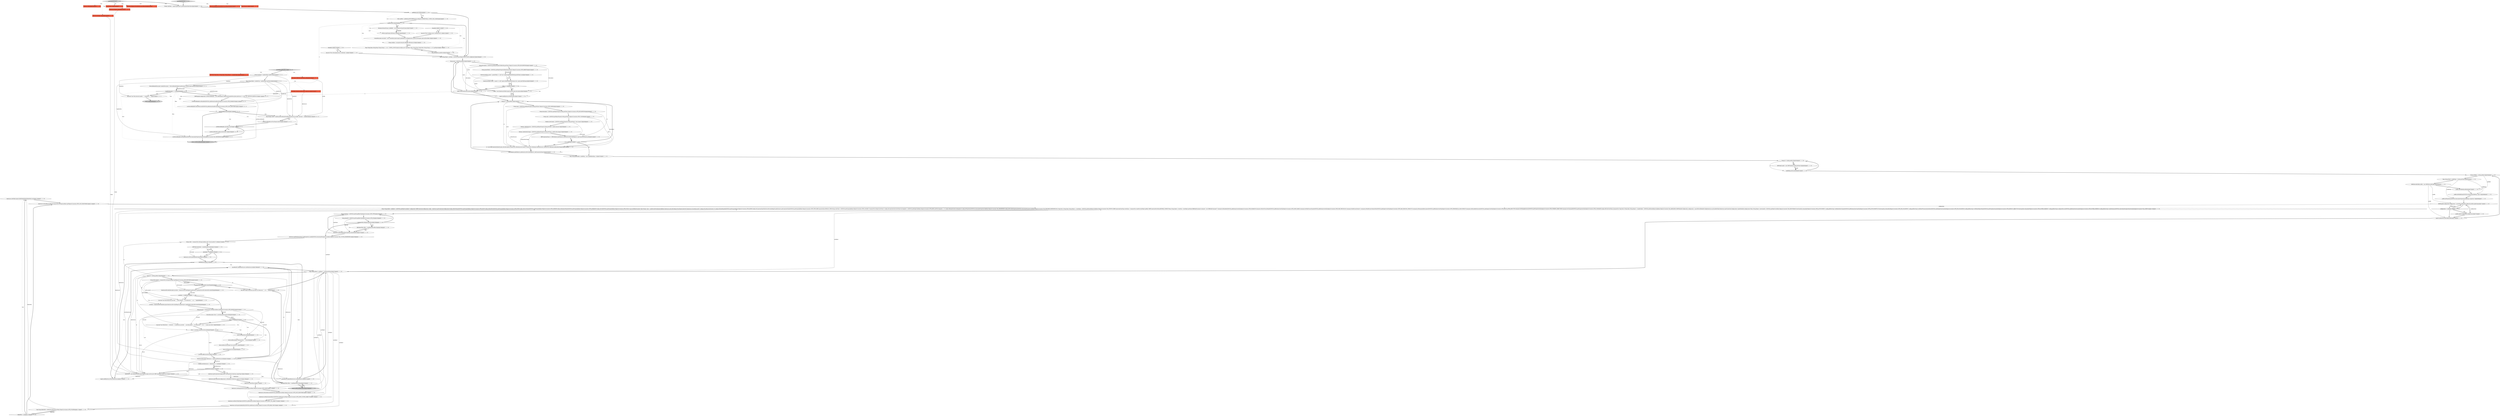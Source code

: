 digraph {
1 [style = filled, label = "dataSource.setFolder(registry.findFolderByPath(folderPath,true))@@@119@@@['1', '1', '0']", fillcolor = white, shape = ellipse image = "AAA0AAABBB1BBB"];
62 [style = filled, label = "DataSourceFolder folder = parent == null? registry.findFolderByPath(name,true): parent.getChild(name)@@@34@@@['1', '1', '0']", fillcolor = white, shape = ellipse image = "AAA0AAABBB1BBB"];
13 [style = filled, label = "DBWNetworkProfile profile = new DBWNetworkProfile()@@@66@@@['1', '1', '0']", fillcolor = white, shape = ellipse image = "AAA0AAABBB1BBB"];
0 [style = filled, label = "secureProperties.putAll(res)@@@20@@@['1', '1', '0']", fillcolor = white, shape = ellipse image = "AAA0AAABBB1BBB"];
10 [style = filled, label = "String id = conMap.getKey()@@@80@@@['1', '1', '0']", fillcolor = white, shape = ellipse image = "AAA0AAABBB1BBB"];
51 [style = filled, label = "ByteArrayOutputStream credBuffer = new ByteArrayOutputStream()@@@7@@@['1', '1', '0']", fillcolor = white, shape = ellipse image = "AAA0AAABBB1BBB"];
63 [style = filled, label = "DataSourceRegistry.ParseResults parseResults@@@2@@@['1', '1', '0']", fillcolor = tomato, shape = box image = "AAA0AAABBB1BBB"];
70 [style = filled, label = "registry.addSavedFilter(filter)@@@206@@@['1', '1', '0']", fillcolor = lightgray, shape = ellipse image = "AAA0AAABBB1BBB"];
89 [style = filled, label = "!CommonUtils.isEmpty(typeName)@@@185@@@['1', '1', '0']", fillcolor = white, shape = diamond image = "AAA0AAABBB1BBB"];
106 [style = filled, label = "parseDataSources['0', '1', '0']", fillcolor = lightgray, shape = diamond image = "AAA0AAABBB2BBB"];
35 [style = filled, label = "folder = new DataSourceFolder(registry,parent,name,description)@@@36@@@['1', '1', '0']", fillcolor = white, shape = ellipse image = "AAA0AAABBB1BBB"];
95 [style = filled, label = "driver.setDriverClassName(\"java.sql.Driver\")@@@98@@@['1', '1', '0']", fillcolor = white, shape = ellipse image = "AAA0AAABBB1BBB"];
3 [style = filled, label = "dataSource.setSavePassword(JSONUtils.getBoolean(conObject,RegistryConstants.ATTR_SAVE_PASSWORD))@@@113@@@['1', '1', '0']", fillcolor = white, shape = ellipse image = "AAA0AAABBB1BBB"];
76 [style = filled, label = "log.error(\"Error decrypting secure credentials\",e)@@@23@@@['1', '1', '0']", fillcolor = white, shape = ellipse image = "AAA0AAABBB1BBB"];
124 [style = filled, label = "curNetworkHandler.setEnabled(JSONUtils.getBoolean(handlerCfg,RegistryConstants.ATTR_ENABLED))@@@12@@@['0', '0', '1']", fillcolor = white, shape = ellipse image = "AAA0AAABBB3BBB"];
65 [style = filled, label = "ct = new DBPConnectionType(id,name,color,description,CommonUtils.toBoolean(autoCommit),CommonUtils.toBoolean(confirmExecute),CommonUtils.toBoolean(confirmDataChange))@@@53@@@['1', '1', '0']", fillcolor = white, shape = ellipse image = "AAA0AAABBB1BBB"];
75 [style = filled, label = "ct == null@@@52@@@['1', '1', '0']", fillcolor = white, shape = diamond image = "AAA0AAABBB1BBB"];
43 [style = filled, label = "dataSource = new DataSourceDescriptor(registry,origin,id,driver,new DBPConnectionConfiguration())@@@105@@@['1', '1', '0']", fillcolor = white, shape = ellipse image = "AAA0AAABBB1BBB"];
100 [style = filled, label = "provider = (DataSourceProviderDescriptor)DataSourceProviderRegistry.getInstance().makeFakeProvider(dsProviderID)@@@89@@@['1', '1', '0']", fillcolor = white, shape = ellipse image = "AAA0AAABBB1BBB"];
105 [style = filled, label = "Map<String,Object> conObject = conMap.getValue()@@@79@@@['1', '1', '0']", fillcolor = white, shape = ellipse image = "AAA0AAABBB1BBB"];
80 [style = filled, label = "String id = vmMap.getKey()@@@59@@@['1', '1', '0']", fillcolor = white, shape = ellipse image = "AAA0AAABBB1BBB"];
101 [style = filled, label = "newDataSource@@@196@@@['1', '1', '0']", fillcolor = white, shape = diamond image = "AAA0AAABBB1BBB"];
28 [style = filled, label = "dataSource.setConnectionReadOnly(JSONUtils.getBoolean(conObject,RegistryConstants.ATTR_READ_ONLY))@@@116@@@['1', '1', '0']", fillcolor = white, shape = ellipse image = "AAA0AAABBB1BBB"];
2 [style = filled, label = "log.warn(\"Can't find driver \" + driverId + \" in datasource provider \" + provider.getId() + \" for datasource '\" + id + \"'. Create new driver\")@@@94@@@['1', '1', '0']", fillcolor = white, shape = ellipse image = "AAA0AAABBB1BBB"];
61 [style = filled, label = "DBVModel dbvModel = modelMap.get(vmID)@@@192@@@['1', '1', '0']", fillcolor = white, shape = ellipse image = "AAA0AAABBB1BBB"];
37 [style = filled, label = "modelMap.put(id,model)@@@61@@@['1', '1', '0']", fillcolor = white, shape = ellipse image = "AAA0AAABBB1BBB"];
128 [style = filled, label = "final String(( creds = readSecuredCredentials(handlerCfg,dataSource,profile,\"network/\" + handlerId)@@@15@@@['0', '0', '1']", fillcolor = white, shape = ellipse image = "AAA0AAABBB3BBB"];
58 [style = filled, label = "DataSourceRegistry.ParseResults parseResults@@@2@@@['1', '0', '0']", fillcolor = tomato, shape = box image = "AAA0AAABBB1BBB"];
47 [style = filled, label = "DBVModel model = new DBVModel(id,vmMap.getValue())@@@60@@@['1', '1', '0']", fillcolor = white, shape = ellipse image = "AAA0AAABBB1BBB"];
53 [style = filled, label = "driver.setTemporary(true)@@@99@@@['1', '1', '0']", fillcolor = white, shape = ellipse image = "AAA0AAABBB1BBB"];
57 [style = filled, label = "InputStream is@@@2@@@['1', '0', '0']", fillcolor = tomato, shape = box image = "AAA0AAABBB1BBB"];
93 [style = filled, label = "parseResults.addedDataSources.add(dataSource)@@@198@@@['1', '1', '0']", fillcolor = white, shape = ellipse image = "AAA0AAABBB1BBB"];
34 [style = filled, label = "DBSObjectFilter filter = readObjectFiler(ctMap)@@@205@@@['1', '1', '0']", fillcolor = white, shape = ellipse image = "AAA0AAABBB1BBB"];
41 [style = filled, label = "ContentEncrypter encrypter = new ContentEncrypter(registry.getPlatform().getApplication().getSecureStorage().getLocalSecretKey())@@@14@@@['1', '1', '0']", fillcolor = white, shape = ellipse image = "AAA0AAABBB1BBB"];
6 [style = filled, label = "newDataSource@@@104@@@['1', '1', '0']", fillcolor = white, shape = diamond image = "AAA0AAABBB1BBB"];
8 [style = filled, label = "{Map<String,Object> cfgObject = JSONUtils.getObject(conObject,\"configuration\")DBPConnectionConfiguration config = dataSource.getConnectionConfiguration()config.setHostName(JSONUtils.getString(cfgObject,RegistryConstants.ATTR_HOST))config.setHostPort(JSONUtils.getString(cfgObject,RegistryConstants.ATTR_PORT))config.setServerName(JSONUtils.getString(cfgObject,RegistryConstants.ATTR_SERVER))config.setDatabaseName(JSONUtils.getString(cfgObject,RegistryConstants.ATTR_DATABASE))config.setUrl(JSONUtils.getString(cfgObject,RegistryConstants.ATTR_URL))if (!passwordReadCanceled) {final String(( creds = readSecuredCredentials(cfgObject,dataSource,null,null)config.setUserName(creds(0()if (dataSource.isSavePassword()) {config.setUserPassword(creds(1()}}config.setClientHomeId(JSONUtils.getString(cfgObject,RegistryConstants.ATTR_HOME))config.setConnectionType(DataSourceProviderRegistry.getInstance().getConnectionType(JSONUtils.getString(cfgObject,RegistryConstants.ATTR_TYPE),DBPConnectionType.DEFAULT_TYPE))String colorValue = JSONUtils.getString(cfgObject,RegistryConstants.ATTR_COLOR)if (!CommonUtils.isEmpty(colorValue)) {config.setConnectionColor(colorValue)}int keepAlive = JSONUtils.getInteger(cfgObject,RegistryConstants.ATTR_KEEP_ALIVE)if (keepAlive > 0) {config.setKeepAliveInterval(keepAlive)}config.setProperties(JSONUtils.deserializeProperties(cfgObject,RegistryConstants.TAG_PROPERTIES))config.setProviderProperties(JSONUtils.deserializeProperties(cfgObject,RegistryConstants.TAG_PROVIDER_PROPERTIES))for (Map.Entry<String,Map<String,Object>> eventObject : JSONUtils.getNestedObjects(cfgObject,RegistryConstants.TAG_EVENTS)){DBPConnectionEventType eventType = CommonUtils.valueOf(,eventObject.getKey(),DBPConnectionEventType.BEFORE_CONNECT)Map<String,Object> eventCfg = eventObject.getValue()DBRShellCommand command = new DBRShellCommand(\"\")command.setEnabled(JSONUtils.getBoolean(eventCfg,RegistryConstants.ATTR_ENABLED))command.setShowProcessPanel(JSONUtils.getBoolean(eventCfg,RegistryConstants.ATTR_SHOW_PANEL))command.setWaitProcessFinish(JSONUtils.getBoolean(eventCfg,RegistryConstants.ATTR_WAIT_PROCESS))if (command.isWaitProcessFinish()) {command.setWaitProcessTimeoutMs(JSONUtils.getInteger(eventCfg,RegistryConstants.ATTR_WAIT_PROCESS_TIMEOUT))}command.setTerminateAtDisconnect(JSONUtils.getBoolean(eventCfg,RegistryConstants.ATTR_TERMINATE_AT_DISCONNECT))command.setPauseAfterExecute(JSONUtils.getInteger(eventCfg,RegistryConstants.ATTR_PAUSE_AFTER_EXECUTE))command.setWorkingDirectory(JSONUtils.getString(eventCfg,RegistryConstants.ATTR_WORKING_DIRECTORY))command.setCommand(JSONUtils.getString(eventCfg,RegistryConstants.ATTR_COMMAND))config.setEvent(eventType,command)}for (Map.Entry<String,Map<String,Object>> handlerObject : JSONUtils.getNestedObjects(cfgObject,RegistryConstants.TAG_HANDLERS)){DBWHandlerConfiguration configuration = parseNetworkHandlerConfig(dataSource,null,handlerObject)dataSource.getConnectionConfiguration().updateHandler(configuration)}Map<String,Object> bootstrapCfg = JSONUtils.getObject(conObject,RegistryConstants.TAG_BOOTSTRAP)if (bootstrapCfg.containsKey(RegistryConstants.ATTR_AUTOCOMMIT)) {config.getBootstrap().setDefaultAutoCommit(JSONUtils.getBoolean(bootstrapCfg,RegistryConstants.ATTR_AUTOCOMMIT))}if (bootstrapCfg.containsKey(RegistryConstants.ATTR_TXN_ISOLATION)) {config.getBootstrap().setDefaultTransactionIsolation(JSONUtils.getInteger(bootstrapCfg,RegistryConstants.ATTR_TXN_ISOLATION))}config.getBootstrap().setDefaultObjectName(JSONUtils.getString(bootstrapCfg,RegistryConstants.ATTR_DEFAULT_OBJECT))if (bootstrapCfg.containsKey(RegistryConstants.ATTR_IGNORE_ERRORS)) {config.getBootstrap().setIgnoreErrors(JSONUtils.getBoolean(bootstrapCfg,RegistryConstants.ATTR_IGNORE_ERRORS))}config.getBootstrap().setInitQueries(JSONUtils.deserializeStringList(bootstrapCfg,RegistryConstants.TAG_QUERY))}@@@122@@@['1', '1', '0']", fillcolor = white, shape = ellipse image = "AAA0AAABBB1BBB"];
23 [style = filled, label = "Map<String,Map<String,Map<String,String>>> res = CONFIG_GSON.fromJson(credJson,new TypeToken<Map<String,Map<String,Map<String,String>>>>(){}.getType())@@@17@@@['1', '1', '0']", fillcolor = white, shape = ellipse image = "AAA0AAABBB1BBB"];
60 [style = filled, label = "Map<String,DBVModel> modelMap = new LinkedHashMap<>()@@@57@@@['1', '1', '0']", fillcolor = white, shape = ellipse image = "AAA0AAABBB1BBB"];
87 [style = filled, label = "folderPath != null@@@118@@@['1', '1', '0']", fillcolor = white, shape = diamond image = "AAA0AAABBB1BBB"];
71 [style = filled, label = "credFile.exists()@@@6@@@['1', '1', '0']", fillcolor = white, shape = diamond image = "AAA0AAABBB1BBB"];
4 [style = filled, label = "String objectID = JSONUtils.getString(filterCfg,RegistryConstants.ATTR_ID)@@@184@@@['1', '1', '0']", fillcolor = white, shape = ellipse image = "AAA0AAABBB1BBB"];
52 [style = filled, label = "String description = JSONUtils.getObjectProperty(ctMap.getValue(),RegistryConstants.ATTR_DESCRIPTION)@@@46@@@['1', '1', '0']", fillcolor = white, shape = ellipse image = "AAA0AAABBB1BBB"];
77 [style = filled, label = "String vmID = CommonUtils.toString(conObject.get(\"virtual-model-id\"),id)@@@191@@@['1', '1', '0']", fillcolor = white, shape = ellipse image = "AAA0AAABBB1BBB"];
24 [style = filled, label = "driver == null@@@93@@@['1', '1', '0']", fillcolor = white, shape = diamond image = "AAA0AAABBB1BBB"];
64 [style = filled, label = "dataSource.getConnectionConfiguration().setHandlers(Collections.emptyList())@@@109@@@['1', '1', '0']", fillcolor = white, shape = ellipse image = "AAA0AAABBB1BBB"];
19 [style = filled, label = "dataSource.setName(JSONUtils.getString(conObject,RegistryConstants.ATTR_NAME))@@@112@@@['1', '1', '0']", fillcolor = white, shape = ellipse image = "AAA0AAABBB1BBB"];
83 [style = filled, label = "log.warn(\"Empty datasource provider for datasource '\" + id + \"'\")@@@83@@@['1', '1', '0']", fillcolor = white, shape = ellipse image = "AAA0AAABBB1BBB"];
84 [style = filled, label = "Map<String,Object> jsonMap = JSONUtils.parseMap(CONFIG_GSON,configReader)@@@28@@@['1', '1', '0']", fillcolor = white, shape = ellipse image = "AAA0AAABBB1BBB"];
16 [style = filled, label = "Boolean autoCommit = JSONUtils.getObjectProperty(ctMap.getValue(),\"auto-commit\")@@@48@@@['1', '1', '0']", fillcolor = white, shape = ellipse image = "AAA0AAABBB1BBB"];
107 [style = filled, label = "boolean refresh@@@2@@@['0', '1', '0']", fillcolor = tomato, shape = box image = "AAA0AAABBB2BBB"];
99 [style = filled, label = "IFile credFile = mdFolder.getFile(DBPDataSourceRegistry.CREDENTIALS_CONFIG_FILE_NAME)@@@5@@@['1', '1', '0']", fillcolor = white, shape = ellipse image = "AAA0AAABBB1BBB"];
56 [style = filled, label = "String parentFolder = JSONUtils.getObjectProperty(folderMap.getValue(),RegistryConstants.ATTR_PARENT)@@@32@@@['1', '1', '0']", fillcolor = white, shape = ellipse image = "AAA0AAABBB1BBB"];
82 [style = filled, label = "DBSObjectFilter filter = readObjectFiler(filterCfg)@@@186@@@['1', '1', '0']", fillcolor = white, shape = ellipse image = "AAA0AAABBB1BBB"];
117 [style = filled, label = "log.warn(\"Can't find network handler '\" + handlerId + \"'\")@@@7@@@['0', '0', '1']", fillcolor = white, shape = ellipse image = "AAA0AAABBB3BBB"];
22 [style = filled, label = "DBWHandlerConfiguration configuration = parseNetworkHandlerConfig(null,profile,handlerMap)@@@71@@@['1', '1', '0']", fillcolor = white, shape = ellipse image = "AAA0AAABBB1BBB"];
50 [style = filled, label = "parseDataSources['1', '0', '0']", fillcolor = lightgray, shape = diamond image = "AAA0AAABBB1BBB"];
69 [style = filled, label = "Boolean confirmDataChange = JSONUtils.getObjectProperty(ctMap.getValue(),\"confirm-data-change\")@@@50@@@['1', '1', '0']", fillcolor = white, shape = ellipse image = "AAA0AAABBB1BBB"];
49 [style = filled, label = "dataSource.getPreferenceStore().getProperties().putAll(JSONUtils.deserializeProperties(conObject,RegistryConstants.TAG_CUSTOM_PROPERTIES))@@@190@@@['1', '1', '0']", fillcolor = white, shape = ellipse image = "AAA0AAABBB1BBB"];
88 [style = filled, label = "dbvModel != null@@@193@@@['1', '1', '0']", fillcolor = white, shape = diamond image = "AAA0AAABBB1BBB"];
96 [style = filled, label = "DataSourceProviderDescriptor provider = DataSourceProviderRegistry.getInstance().getDataSourceProvider(dsProviderID)@@@86@@@['1', '1', '0']", fillcolor = white, shape = ellipse image = "AAA0AAABBB1BBB"];
46 [style = filled, label = "profile.setProfileId(profileId)@@@67@@@['1', '1', '0']", fillcolor = white, shape = ellipse image = "AAA0AAABBB1BBB"];
38 [style = filled, label = "dataSource.updateObjectFilter(typeName,objectID,filter)@@@187@@@['1', '1', '0']", fillcolor = white, shape = ellipse image = "AAA0AAABBB1BBB"];
108 [style = filled, label = "InputStream is@@@2@@@['0', '1', '0']", fillcolor = tomato, shape = box image = "AAA0AAABBB2BBB"];
125 [style = filled, label = "@Nullable DataSourceDescriptor dataSource@@@2@@@['0', '0', '1']", fillcolor = tomato, shape = box image = "AAA0AAABBB3BBB"];
12 [style = filled, label = "String description = JSONUtils.getObjectProperty(folderMap.getValue(),RegistryConstants.ATTR_DESCRIPTION)@@@31@@@['1', '1', '0']", fillcolor = white, shape = ellipse image = "AAA0AAABBB1BBB"];
91 [style = filled, label = "folder.setDescription(description)@@@40@@@['1', '1', '0']", fillcolor = white, shape = ellipse image = "AAA0AAABBB1BBB"];
9 [style = filled, label = "String color = JSONUtils.getObjectProperty(ctMap.getValue(),RegistryConstants.ATTR_COLOR)@@@47@@@['1', '1', '0']", fillcolor = white, shape = ellipse image = "AAA0AAABBB1BBB"];
97 [style = filled, label = "dataSource.setShowUtilityObjects(JSONUtils.getBoolean(conObject,RegistryConstants.ATTR_SHOW_UTIL_OBJECTS))@@@115@@@['1', '1', '0']", fillcolor = white, shape = ellipse image = "AAA0AAABBB1BBB"];
120 [style = filled, label = "@Nullable DBWNetworkProfile profile@@@2@@@['0', '0', '1']", fillcolor = tomato, shape = box image = "AAA0AAABBB3BBB"];
45 [style = filled, label = "dataSource.setLockPasswordHash(CommonUtils.toString(conObject.get(RegistryConstants.ATTR_LOCK_PASSWORD)))@@@121@@@['1', '1', '0']", fillcolor = white, shape = ellipse image = "AAA0AAABBB1BBB"];
66 [style = filled, label = "driver.setDescription(\"Missing driver \" + driverId)@@@97@@@['1', '1', '0']", fillcolor = white, shape = ellipse image = "AAA0AAABBB1BBB"];
118 [style = filled, label = "curNetworkHandler.setPassword(creds(1()@@@18@@@['0', '0', '1']", fillcolor = white, shape = ellipse image = "AAA0AAABBB3BBB"];
5 [style = filled, label = "CommonUtils.isEmpty(dsProviderID)@@@82@@@['1', '1', '0']", fillcolor = white, shape = diamond image = "AAA0AAABBB1BBB"];
74 [style = filled, label = "driver = provider.createDriver(driverId)@@@95@@@['1', '1', '0']", fillcolor = white, shape = ellipse image = "AAA0AAABBB1BBB"];
81 [style = filled, label = "registry.updateNetworkProfile(profile)@@@76@@@['1', '1', '0']", fillcolor = white, shape = ellipse image = "AAA0AAABBB1BBB"];
121 [style = filled, label = "Map<String,Object> handlerCfg = handlerObject.getValue()@@@4@@@['0', '0', '1']", fillcolor = white, shape = ellipse image = "AAA0AAABBB3BBB"];
73 [style = filled, label = "folder == null@@@35@@@['1', '1', '0']", fillcolor = white, shape = diamond image = "AAA0AAABBB1BBB"];
17 [style = filled, label = "log.warn(\"Can't find datasource provider \" + dsProviderID + \" for datasource '\" + id + \"'\")@@@88@@@['1', '1', '0']", fillcolor = white, shape = ellipse image = "AAA0AAABBB1BBB"];
40 [style = filled, label = "String name = folderMap.getKey()@@@30@@@['1', '1', '0']", fillcolor = white, shape = ellipse image = "AAA0AAABBB1BBB"];
86 [style = filled, label = "driver.setName(driverId)@@@96@@@['1', '1', '0']", fillcolor = white, shape = ellipse image = "AAA0AAABBB1BBB"];
32 [style = filled, label = "DataSourceOrigin origin@@@2@@@['1', '0', '0']", fillcolor = tomato, shape = box image = "AAA0AAABBB1BBB"];
127 [style = filled, label = "curNetworkHandler.isSavePassword()@@@17@@@['0', '0', '1']", fillcolor = white, shape = diamond image = "AAA0AAABBB3BBB"];
42 [style = filled, label = "String name = JSONUtils.getObjectProperty(ctMap.getValue(),RegistryConstants.ATTR_NAME)@@@45@@@['1', '1', '0']", fillcolor = white, shape = ellipse image = "AAA0AAABBB1BBB"];
36 [style = filled, label = "String profileId = vmMap.getKey()@@@64@@@['1', '1', '0']", fillcolor = white, shape = ellipse image = "AAA0AAABBB1BBB"];
92 [style = filled, label = "profile.setProfileName(JSONUtils.getString(profileMap,\"name\"))@@@68@@@['1', '1', '0']", fillcolor = white, shape = ellipse image = "AAA0AAABBB1BBB"];
126 [style = filled, label = "DBWHandlerConfiguration curNetworkHandler = new DBWHandlerConfiguration(handlerDescriptor,dataSource == null? null: dataSource.getDriver())@@@11@@@['0', '0', '1']", fillcolor = white, shape = ellipse image = "AAA0AAABBB3BBB"];
21 [style = filled, label = "registry.addDataSourceToList(dataSource)@@@197@@@['1', '1', '0']", fillcolor = white, shape = ellipse image = "AAA0AAABBB1BBB"];
79 [style = filled, label = "profile.setProperties(JSONUtils.deserializeProperties(profileMap,\"properties\"))@@@69@@@['1', '1', '0']", fillcolor = white, shape = ellipse image = "AAA0AAABBB1BBB"];
129 [style = filled, label = "curNetworkHandler.setUserName(creds(0()@@@16@@@['0', '0', '1']", fillcolor = white, shape = ellipse image = "AAA0AAABBB3BBB"];
98 [style = filled, label = "boolean newDataSource = (dataSource == null)@@@103@@@['1', '1', '0']", fillcolor = white, shape = ellipse image = "AAA0AAABBB1BBB"];
123 [style = filled, label = "curNetworkHandler.setProperties(JSONUtils.deserializeProperties(handlerCfg,RegistryConstants.TAG_PROPERTIES))@@@21@@@['0', '0', '1']", fillcolor = white, shape = ellipse image = "AAA0AAABBB3BBB"];
27 [style = filled, label = "mdFolder.exists()@@@4@@@['1', '1', '0']", fillcolor = white, shape = diamond image = "AAA0AAABBB1BBB"];
109 [style = filled, label = "DataSourceOrigin origin@@@2@@@['0', '1', '0']", fillcolor = tomato, shape = box image = "AAA0AAABBB2BBB"];
14 [style = filled, label = "String dsProviderID = CommonUtils.toString(conObject.get(RegistryConstants.ATTR_PROVIDER))@@@81@@@['1', '1', '0']", fillcolor = white, shape = ellipse image = "AAA0AAABBB1BBB"];
39 [style = filled, label = "registry.addDataSourceFolder(folder)@@@37@@@['1', '1', '0']", fillcolor = white, shape = ellipse image = "AAA0AAABBB1BBB"];
94 [style = filled, label = "DataSourceDescriptor dataSource = registry.getDataSource(id)@@@102@@@['1', '1', '0']", fillcolor = white, shape = ellipse image = "AAA0AAABBB1BBB"];
15 [style = filled, label = "DBWorkbench.getPlatform().getDataSourceProviderRegistry().addConnectionType(ct)@@@54@@@['1', '1', '0']", fillcolor = white, shape = ellipse image = "AAA0AAABBB1BBB"];
103 [style = filled, label = "profile.updateConfiguration(configuration)@@@73@@@['1', '1', '0']", fillcolor = white, shape = ellipse image = "AAA0AAABBB1BBB"];
114 [style = filled, label = "parseNetworkHandlerConfig['0', '0', '1']", fillcolor = lightgray, shape = diamond image = "AAA0AAABBB3BBB"];
26 [style = filled, label = "String typeName = JSONUtils.getString(filterCfg,RegistryConstants.ATTR_TYPE)@@@183@@@['1', '1', '0']", fillcolor = white, shape = ellipse image = "AAA0AAABBB1BBB"];
67 [style = filled, label = "String credJson = encrypter.decrypt(credBuffer.toByteArray())@@@16@@@['1', '1', '0']", fillcolor = white, shape = ellipse image = "AAA0AAABBB1BBB"];
110 [style = filled, label = "return null@@@8@@@['0', '0', '1']", fillcolor = lightgray, shape = ellipse image = "AAA0AAABBB3BBB"];
115 [style = filled, label = "NetworkHandlerDescriptor handlerDescriptor = NetworkHandlerRegistry.getInstance().getDescriptor(handlerId)@@@5@@@['0', '0', '1']", fillcolor = white, shape = ellipse image = "AAA0AAABBB3BBB"];
104 [style = filled, label = "IOUtils.copyStream(crdStream,credBuffer)@@@9@@@['1', '1', '0']", fillcolor = white, shape = ellipse image = "AAA0AAABBB1BBB"];
90 [style = filled, label = "log.error(\"Error reading secure credentials file\",e)@@@12@@@['1', '1', '0']", fillcolor = white, shape = ellipse image = "AAA0AAABBB1BBB"];
111 [style = filled, label = "@NotNull Map.Entry<String,Map<String,Object>> handlerObject@@@2@@@['0', '0', '1']", fillcolor = tomato, shape = box image = "AAA0AAABBB3BBB"];
30 [style = filled, label = "dataSource.getConnectionConfiguration().setProperties(Collections.emptyMap())@@@108@@@['1', '1', '0']", fillcolor = white, shape = ellipse image = "AAA0AAABBB1BBB"];
85 [style = filled, label = "String driverId = CommonUtils.toString(conObject.get(RegistryConstants.ATTR_DRIVER))@@@91@@@['1', '1', '0']", fillcolor = white, shape = ellipse image = "AAA0AAABBB1BBB"];
102 [style = filled, label = "dataSource.setVirtualModel(dbvModel)@@@194@@@['1', '1', '0']", fillcolor = white, shape = ellipse image = "AAA0AAABBB1BBB"];
59 [style = filled, label = "final String folderPath = JSONUtils.getString(conObject,RegistryConstants.ATTR_FOLDER)@@@117@@@['1', '1', '0']", fillcolor = white, shape = ellipse image = "AAA0AAABBB1BBB"];
116 [style = filled, label = "!passwordReadCanceled@@@14@@@['0', '0', '1']", fillcolor = white, shape = diamond image = "AAA0AAABBB3BBB"];
122 [style = filled, label = "curNetworkHandler.setSavePassword(JSONUtils.getBoolean(handlerCfg,RegistryConstants.ATTR_SAVE_PASSWORD))@@@13@@@['0', '0', '1']", fillcolor = white, shape = ellipse image = "AAA0AAABBB3BBB"];
29 [style = filled, label = "parseResults.updatedDataSources.add(dataSource)@@@201@@@['1', '1', '0']", fillcolor = white, shape = ellipse image = "AAA0AAABBB1BBB"];
20 [style = filled, label = "dataSource.setShowSystemObjects(JSONUtils.getBoolean(conObject,RegistryConstants.ATTR_SHOW_SYSTEM_OBJECTS))@@@114@@@['1', '1', '0']", fillcolor = white, shape = ellipse image = "AAA0AAABBB1BBB"];
68 [style = filled, label = "provider == null@@@87@@@['1', '1', '0']", fillcolor = white, shape = diamond image = "AAA0AAABBB1BBB"];
7 [style = filled, label = "dataSource.clearFilters()@@@110@@@['1', '1', '0']", fillcolor = white, shape = ellipse image = "AAA0AAABBB1BBB"];
44 [style = filled, label = "configuration != null@@@72@@@['1', '1', '0']", fillcolor = white, shape = diamond image = "AAA0AAABBB1BBB"];
55 [style = filled, label = "Exception e@@@11@@@['1', '1', '0']", fillcolor = white, shape = diamond image = "AAA0AAABBB1BBB"];
119 [style = filled, label = "String handlerId = handlerObject.getKey()@@@3@@@['0', '0', '1']", fillcolor = white, shape = ellipse image = "AAA0AAABBB3BBB"];
78 [style = filled, label = "Exception e@@@22@@@['1', '1', '0']", fillcolor = white, shape = diamond image = "AAA0AAABBB1BBB"];
54 [style = filled, label = "IFolder mdFolder = registry.getProject().getMetadataFolder(false)@@@3@@@['1', '1', '0']", fillcolor = white, shape = ellipse image = "AAA0AAABBB1BBB"];
112 [style = filled, label = "handlerDescriptor == null@@@6@@@['0', '0', '1']", fillcolor = white, shape = diamond image = "AAA0AAABBB3BBB"];
48 [style = filled, label = "DBPConnectionType ct = DBWorkbench.getPlatform().getDataSourceProviderRegistry().getConnectionType(id,null)@@@51@@@['1', '1', '0']", fillcolor = white, shape = ellipse image = "AAA0AAABBB1BBB"];
31 [style = filled, label = "provider.addDriver(driver)@@@100@@@['1', '1', '0']", fillcolor = white, shape = ellipse image = "AAA0AAABBB1BBB"];
72 [style = filled, label = "Boolean confirmExecute = JSONUtils.getObjectProperty(ctMap.getValue(),\"confirm-execute\")@@@49@@@['1', '1', '0']", fillcolor = white, shape = ellipse image = "AAA0AAABBB1BBB"];
113 [style = filled, label = "return curNetworkHandler@@@22@@@['0', '0', '1']", fillcolor = lightgray, shape = ellipse image = "AAA0AAABBB3BBB"];
25 [style = filled, label = "Map<String,Object> profileMap = vmMap.getValue()@@@65@@@['1', '1', '0']", fillcolor = white, shape = ellipse image = "AAA0AAABBB1BBB"];
33 [style = filled, label = "String id = ctMap.getKey()@@@44@@@['1', '1', '0']", fillcolor = white, shape = ellipse image = "AAA0AAABBB1BBB"];
11 [style = filled, label = "DataSourceFolder parent = parentFolder == null? null: registry.findFolderByPath(parentFolder,true)@@@33@@@['1', '1', '0']", fillcolor = white, shape = ellipse image = "AAA0AAABBB1BBB"];
18 [style = filled, label = "DriverDescriptor driver = provider.getDriver(driverId)@@@92@@@['1', '1', '0']", fillcolor = white, shape = ellipse image = "AAA0AAABBB1BBB"];
103->81 [style = bold, label=""];
48->75 [style = solid, label="ct"];
59->1 [style = solid, label="folderPath"];
19->3 [style = bold, label=""];
38->26 [style = bold, label=""];
55->90 [style = bold, label=""];
112->117 [style = bold, label=""];
71->51 [style = dotted, label="true"];
119->121 [style = bold, label=""];
14->17 [style = solid, label="dsProviderID"];
98->6 [style = solid, label="newDataSource"];
15->33 [style = bold, label=""];
29->105 [style = bold, label=""];
6->43 [style = bold, label=""];
15->60 [style = bold, label=""];
94->8 [style = solid, label="dataSource"];
71->51 [style = bold, label=""];
101->21 [style = bold, label=""];
115->112 [style = bold, label=""];
71->0 [style = dotted, label="true"];
91->33 [style = bold, label=""];
94->21 [style = solid, label="dataSource"];
65->15 [style = bold, label=""];
122->116 [style = bold, label=""];
75->60 [style = bold, label=""];
40->62 [style = solid, label="name"];
33->48 [style = solid, label="id"];
114->111 [style = dotted, label="true"];
10->43 [style = solid, label="id"];
65->15 [style = solid, label="ct"];
25->79 [style = solid, label="profileMap"];
53->31 [style = bold, label=""];
87->45 [style = bold, label=""];
102->101 [style = bold, label=""];
24->53 [style = dotted, label="true"];
101->93 [style = dotted, label="true"];
94->98 [style = solid, label="dataSource"];
50->57 [style = dotted, label="true"];
59->87 [style = bold, label=""];
123->113 [style = bold, label=""];
11->35 [style = solid, label="parent"];
109->43 [style = solid, label="origin"];
105->10 [style = bold, label=""];
77->61 [style = bold, label=""];
88->102 [style = dotted, label="true"];
54->27 [style = bold, label=""];
25->13 [style = bold, label=""];
112->116 [style = dotted, label="false"];
91->126 [style = dashed, label="0"];
85->86 [style = solid, label="driverId"];
75->65 [style = dotted, label="true"];
68->17 [style = dotted, label="true"];
82->38 [style = solid, label="filter"];
129->127 [style = bold, label=""];
105->8 [style = solid, label="conObject"];
128->118 [style = solid, label="creds"];
112->126 [style = bold, label=""];
105->19 [style = solid, label="conObject"];
105->49 [style = solid, label="conObject"];
7->19 [style = bold, label=""];
46->92 [style = bold, label=""];
106->63 [style = dotted, label="true"];
112->117 [style = dotted, label="true"];
112->126 [style = dotted, label="false"];
94->93 [style = solid, label="dataSource"];
47->37 [style = bold, label=""];
44->103 [style = bold, label=""];
41->67 [style = bold, label=""];
93->105 [style = bold, label=""];
73->39 [style = dotted, label="true"];
67->23 [style = solid, label="credJson"];
43->93 [style = solid, label="dataSource"];
32->43 [style = solid, label="origin"];
43->8 [style = solid, label="dataSource"];
14->5 [style = bold, label=""];
99->71 [style = bold, label=""];
10->17 [style = solid, label="id"];
50->54 [style = bold, label=""];
71->41 [style = dotted, label="true"];
71->23 [style = dotted, label="true"];
39->33 [style = bold, label=""];
24->74 [style = dotted, label="true"];
61->88 [style = bold, label=""];
24->95 [style = dotted, label="true"];
10->94 [style = solid, label="id"];
103->22 [style = bold, label=""];
34->70 [style = bold, label=""];
116->129 [style = dotted, label="true"];
119->128 [style = solid, label="handlerId"];
112->123 [style = dotted, label="false"];
79->22 [style = bold, label=""];
119->117 [style = solid, label="handlerId"];
0->84 [style = bold, label=""];
24->2 [style = bold, label=""];
114->120 [style = dotted, label="true"];
8->26 [style = bold, label=""];
49->77 [style = bold, label=""];
84->40 [style = bold, label=""];
9->16 [style = bold, label=""];
72->69 [style = bold, label=""];
4->89 [style = bold, label=""];
119->115 [style = solid, label="handlerId"];
35->39 [style = solid, label="folder"];
43->29 [style = solid, label="dataSource"];
18->43 [style = solid, label="driver"];
124->122 [style = bold, label=""];
11->62 [style = solid, label="parent"];
105->28 [style = solid, label="conObject"];
43->21 [style = solid, label="dataSource"];
26->38 [style = solid, label="typeName"];
51->104 [style = bold, label=""];
26->4 [style = bold, label=""];
6->7 [style = dotted, label="false"];
16->72 [style = bold, label=""];
75->15 [style = dotted, label="true"];
121->128 [style = solid, label="handlerCfg"];
76->84 [style = bold, label=""];
91->40 [style = bold, label=""];
71->112 [style = dashed, label="0"];
4->38 [style = solid, label="objectID"];
9->65 [style = solid, label="color"];
85->74 [style = solid, label="driverId"];
94->29 [style = solid, label="dataSource"];
45->8 [style = bold, label=""];
73->91 [style = bold, label=""];
61->88 [style = solid, label="dbvModel"];
42->52 [style = bold, label=""];
75->33 [style = bold, label=""];
62->73 [style = solid, label="folder"];
88->101 [style = bold, label=""];
43->19 [style = bold, label=""];
115->126 [style = solid, label="handlerDescriptor"];
44->103 [style = dotted, label="true"];
117->110 [style = bold, label=""];
13->81 [style = solid, label="profile"];
68->100 [style = dotted, label="true"];
6->43 [style = dotted, label="true"];
13->46 [style = bold, label=""];
64->7 [style = bold, label=""];
87->1 [style = bold, label=""];
56->11 [style = solid, label="parentFolder"];
37->80 [style = bold, label=""];
22->103 [style = solid, label="configuration"];
95->53 [style = bold, label=""];
94->98 [style = bold, label=""];
27->84 [style = bold, label=""];
42->65 [style = solid, label="name"];
127->123 [style = bold, label=""];
50->58 [style = dotted, label="true"];
105->20 [style = solid, label="conObject"];
98->6 [style = bold, label=""];
18->24 [style = solid, label="driver"];
104->41 [style = bold, label=""];
10->14 [style = bold, label=""];
85->18 [style = bold, label=""];
48->75 [style = bold, label=""];
114->125 [style = dotted, label="true"];
116->128 [style = dotted, label="true"];
34->70 [style = solid, label="filter"];
89->82 [style = bold, label=""];
105->3 [style = solid, label="conObject"];
28->59 [style = bold, label=""];
44->81 [style = bold, label=""];
14->100 [style = solid, label="dsProviderID"];
10->83 [style = solid, label="id"];
62->73 [style = bold, label=""];
74->86 [style = bold, label=""];
89->26 [style = bold, label=""];
33->65 [style = solid, label="id"];
112->122 [style = dotted, label="false"];
31->94 [style = bold, label=""];
87->1 [style = dotted, label="true"];
82->38 [style = bold, label=""];
22->44 [style = bold, label=""];
24->94 [style = bold, label=""];
6->30 [style = dotted, label="false"];
92->79 [style = bold, label=""];
38->49 [style = bold, label=""];
47->37 [style = solid, label="model"];
27->71 [style = dotted, label="true"];
89->82 [style = dotted, label="true"];
73->35 [style = dotted, label="true"];
121->123 [style = solid, label="handlerCfg"];
125->126 [style = solid, label="dataSource"];
98->101 [style = solid, label="newDataSource"];
23->0 [style = bold, label=""];
81->36 [style = bold, label=""];
128->129 [style = bold, label=""];
55->90 [style = dotted, label="true"];
24->86 [style = dotted, label="true"];
101->21 [style = dotted, label="true"];
85->66 [style = solid, label="driverId"];
1->45 [style = bold, label=""];
106->108 [style = dotted, label="true"];
5->96 [style = bold, label=""];
14->96 [style = solid, label="dsProviderID"];
112->110 [style = dotted, label="true"];
85->2 [style = solid, label="driverId"];
80->37 [style = solid, label="id"];
81->105 [style = bold, label=""];
72->65 [style = solid, label="confirmExecute"];
80->47 [style = solid, label="id"];
36->46 [style = solid, label="profileId"];
30->64 [style = bold, label=""];
96->68 [style = bold, label=""];
86->66 [style = bold, label=""];
114->119 [style = bold, label=""];
121->124 [style = solid, label="handlerCfg"];
105->97 [style = solid, label="conObject"];
67->23 [style = bold, label=""];
60->80 [style = bold, label=""];
59->87 [style = solid, label="folderPath"];
78->76 [style = bold, label=""];
106->54 [style = bold, label=""];
52->9 [style = bold, label=""];
101->29 [style = dotted, label="false"];
56->11 [style = bold, label=""];
6->64 [style = dotted, label="false"];
73->35 [style = bold, label=""];
6->30 [style = bold, label=""];
105->59 [style = solid, label="conObject"];
69->65 [style = solid, label="confirmDataChange"];
120->128 [style = solid, label="profile"];
20->97 [style = bold, label=""];
125->128 [style = solid, label="dataSource"];
27->99 [style = bold, label=""];
5->83 [style = bold, label=""];
75->65 [style = bold, label=""];
10->77 [style = solid, label="id"];
116->123 [style = bold, label=""];
40->12 [style = bold, label=""];
96->68 [style = solid, label="provider"];
116->128 [style = bold, label=""];
52->65 [style = solid, label="description"];
126->124 [style = bold, label=""];
11->62 [style = bold, label=""];
27->99 [style = dotted, label="true"];
18->24 [style = bold, label=""];
69->48 [style = bold, label=""];
83->105 [style = bold, label=""];
23->0 [style = solid, label="res"];
74->43 [style = solid, label="driver"];
73->91 [style = dotted, label="false"];
97->28 [style = bold, label=""];
101->29 [style = bold, label=""];
24->2 [style = dotted, label="true"];
71->104 [style = dotted, label="true"];
21->93 [style = bold, label=""];
106->107 [style = dotted, label="true"];
112->124 [style = dotted, label="false"];
106->109 [style = dotted, label="true"];
71->67 [style = dotted, label="true"];
24->31 [style = dotted, label="true"];
14->5 [style = solid, label="dsProviderID"];
83->34 [style = bold, label=""];
16->65 [style = solid, label="autoCommit"];
93->34 [style = bold, label=""];
35->39 [style = bold, label=""];
121->122 [style = solid, label="handlerCfg"];
71->84 [style = bold, label=""];
77->61 [style = solid, label="vmID"];
3->20 [style = bold, label=""];
127->118 [style = bold, label=""];
68->17 [style = bold, label=""];
2->74 [style = bold, label=""];
89->38 [style = dotted, label="true"];
29->34 [style = bold, label=""];
37->36 [style = bold, label=""];
112->113 [style = dotted, label="false"];
118->123 [style = bold, label=""];
10->2 [style = solid, label="id"];
116->127 [style = dotted, label="true"];
126->113 [style = solid, label="curNetworkHandler"];
22->8 [style = solid, label="configuration"];
50->63 [style = dotted, label="true"];
85->18 [style = solid, label="driverId"];
33->42 [style = bold, label=""];
80->47 [style = bold, label=""];
88->102 [style = bold, label=""];
128->129 [style = solid, label="creds"];
12->56 [style = bold, label=""];
17->100 [style = bold, label=""];
12->35 [style = solid, label="description"];
13->22 [style = solid, label="profile"];
68->85 [style = bold, label=""];
24->66 [style = dotted, label="true"];
61->102 [style = solid, label="dbvModel"];
39->40 [style = bold, label=""];
89->49 [style = bold, label=""];
127->118 [style = dotted, label="true"];
40->35 [style = solid, label="name"];
70->34 [style = bold, label=""];
74->31 [style = solid, label="driver"];
121->115 [style = bold, label=""];
90->41 [style = bold, label=""];
78->76 [style = dotted, label="true"];
25->92 [style = solid, label="profileMap"];
12->91 [style = solid, label="description"];
66->95 [style = bold, label=""];
50->32 [style = dotted, label="true"];
5->83 [style = dotted, label="true"];
115->112 [style = solid, label="handlerDescriptor"];
44->22 [style = bold, label=""];
100->85 [style = bold, label=""];
51->104 [style = solid, label="credBuffer"];
36->25 [style = bold, label=""];
22->44 [style = solid, label="configuration"];
}
